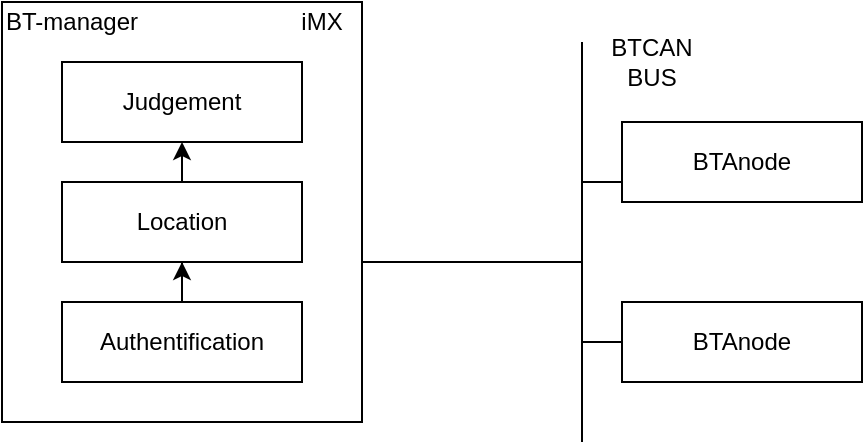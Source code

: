 <mxfile version="13.6.5" type="github">
  <diagram id="6UJGkoR6RnkgBrW9vDAt" name="Page-1">
    <mxGraphModel grid="1" dx="1449" dy="577" gridSize="10" guides="1" tooltips="1" connect="1" arrows="1" fold="1" page="1" pageScale="1" pageWidth="827" pageHeight="1169" math="0" shadow="0">
      <root>
        <mxCell id="0" />
        <mxCell id="1" parent="0" />
        <mxCell id="lEMxjgnDE3hor83zUmYU-12" value="" parent="1" style="rounded=0;whiteSpace=wrap;html=1;" vertex="1">
          <mxGeometry as="geometry" x="130" y="100" width="180" height="210" />
        </mxCell>
        <mxCell id="lEMxjgnDE3hor83zUmYU-18" parent="1" style="edgeStyle=orthogonalEdgeStyle;rounded=0;orthogonalLoop=1;jettySize=auto;html=1;exitX=0.5;exitY=0;exitDx=0;exitDy=0;entryX=0.5;entryY=1;entryDx=0;entryDy=0;" edge="1" source="lEMxjgnDE3hor83zUmYU-1" target="lEMxjgnDE3hor83zUmYU-17">
          <mxGeometry as="geometry" relative="1" />
        </mxCell>
        <mxCell id="lEMxjgnDE3hor83zUmYU-1" value="Location" parent="1" style="rounded=0;whiteSpace=wrap;html=1;" vertex="1">
          <mxGeometry as="geometry" x="160" y="190" width="120" height="40" />
        </mxCell>
        <mxCell id="lEMxjgnDE3hor83zUmYU-16" parent="1" style="edgeStyle=orthogonalEdgeStyle;rounded=0;orthogonalLoop=1;jettySize=auto;html=1;exitX=0.5;exitY=0;exitDx=0;exitDy=0;" edge="1" source="lEMxjgnDE3hor83zUmYU-2" target="lEMxjgnDE3hor83zUmYU-1">
          <mxGeometry as="geometry" relative="1" />
        </mxCell>
        <mxCell id="lEMxjgnDE3hor83zUmYU-2" value="Authentification" parent="1" style="rounded=0;whiteSpace=wrap;html=1;" vertex="1">
          <mxGeometry as="geometry" x="160" y="250" width="120" height="40" />
        </mxCell>
        <mxCell id="lEMxjgnDE3hor83zUmYU-3" value="BTAnode" parent="1" style="rounded=0;whiteSpace=wrap;html=1;" vertex="1">
          <mxGeometry as="geometry" x="440" y="160" width="120" height="40" />
        </mxCell>
        <mxCell id="lEMxjgnDE3hor83zUmYU-4" value="BTAnode" parent="1" style="rounded=0;whiteSpace=wrap;html=1;" vertex="1">
          <mxGeometry as="geometry" x="440" y="250" width="120" height="40" />
        </mxCell>
        <mxCell id="lEMxjgnDE3hor83zUmYU-5" value="" parent="1" style="endArrow=none;html=1;" edge="1">
          <mxGeometry as="geometry" width="50" height="50" relative="1">
            <mxPoint as="sourcePoint" x="420" y="320" />
            <mxPoint as="targetPoint" x="420" y="120" />
          </mxGeometry>
        </mxCell>
        <mxCell id="lEMxjgnDE3hor83zUmYU-6" value="" parent="1" style="endArrow=none;html=1;" edge="1">
          <mxGeometry as="geometry" width="50" height="50" relative="1">
            <mxPoint as="sourcePoint" x="420" y="270" />
            <mxPoint as="targetPoint" x="440" y="270" />
          </mxGeometry>
        </mxCell>
        <mxCell id="lEMxjgnDE3hor83zUmYU-8" value="" parent="1" style="endArrow=none;html=1;entryX=0;entryY=0.75;entryDx=0;entryDy=0;" edge="1" target="lEMxjgnDE3hor83zUmYU-3">
          <mxGeometry as="geometry" width="50" height="50" relative="1">
            <mxPoint as="sourcePoint" x="420" y="190" />
            <mxPoint as="targetPoint" x="440" y="270" />
          </mxGeometry>
        </mxCell>
        <mxCell id="lEMxjgnDE3hor83zUmYU-9" value="BTCAN BUS" parent="1" style="text;html=1;strokeColor=none;fillColor=none;align=center;verticalAlign=middle;whiteSpace=wrap;rounded=0;" vertex="1">
          <mxGeometry as="geometry" x="430" y="120" width="50" height="20" />
        </mxCell>
        <mxCell id="lEMxjgnDE3hor83zUmYU-11" value="" parent="1" style="endArrow=none;html=1;" edge="1">
          <mxGeometry as="geometry" width="50" height="50" relative="1">
            <mxPoint as="sourcePoint" x="310" y="230" />
            <mxPoint as="targetPoint" x="420" y="230" />
          </mxGeometry>
        </mxCell>
        <mxCell id="lEMxjgnDE3hor83zUmYU-13" value="iMX" parent="1" style="text;html=1;strokeColor=none;fillColor=none;align=center;verticalAlign=middle;whiteSpace=wrap;rounded=0;" vertex="1">
          <mxGeometry as="geometry" x="270" y="100" width="40" height="20" />
        </mxCell>
        <mxCell id="lEMxjgnDE3hor83zUmYU-17" value="Judgement" parent="1" style="rounded=0;whiteSpace=wrap;html=1;" vertex="1">
          <mxGeometry as="geometry" x="160" y="130" width="120" height="40" />
        </mxCell>
        <mxCell id="lEMxjgnDE3hor83zUmYU-19" value="BT-manager" parent="1" style="text;html=1;strokeColor=none;fillColor=none;align=center;verticalAlign=middle;whiteSpace=wrap;rounded=0;" vertex="1">
          <mxGeometry as="geometry" x="130" y="100" width="70" height="20" />
        </mxCell>
      </root>
    </mxGraphModel>
  </diagram>
</mxfile>
